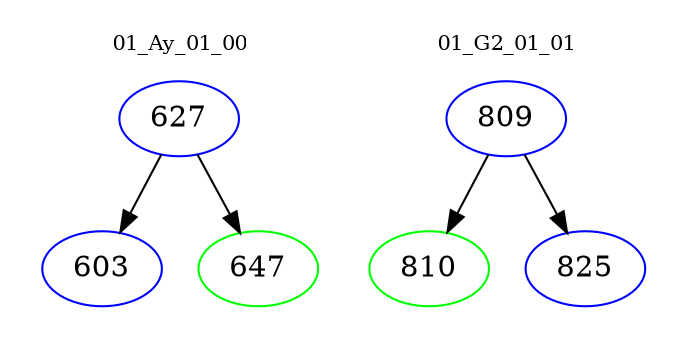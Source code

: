 digraph{
subgraph cluster_0 {
color = white
label = "01_Ay_01_00";
fontsize=10;
T0_627 [label="627", color="blue"]
T0_627 -> T0_603 [color="black"]
T0_603 [label="603", color="blue"]
T0_627 -> T0_647 [color="black"]
T0_647 [label="647", color="green"]
}
subgraph cluster_1 {
color = white
label = "01_G2_01_01";
fontsize=10;
T1_809 [label="809", color="blue"]
T1_809 -> T1_810 [color="black"]
T1_810 [label="810", color="green"]
T1_809 -> T1_825 [color="black"]
T1_825 [label="825", color="blue"]
}
}
